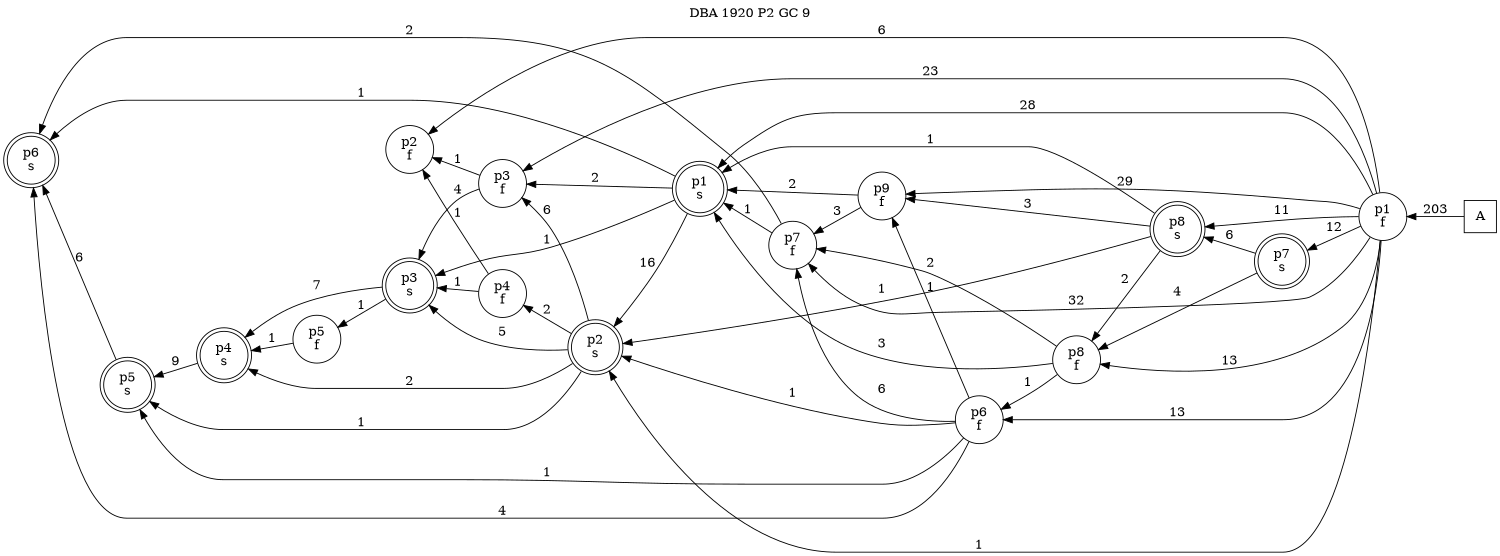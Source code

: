 digraph DBA_1920_P2_GC_9_LOW {
labelloc="tl"
label= " DBA 1920 P2 GC 9 "
rankdir="RL";
graph [ size=" 10 , 10 !"]

"A" [shape="square" label="A"]
"p1_f" [shape="circle" label="p1
f"]
"p9_f" [shape="circle" label="p9
f"]
"p2_f" [shape="circle" label="p2
f"]
"p3_f" [shape="circle" label="p3
f"]
"p1_s" [shape="doublecircle" label="p1
s"]
"p2_s" [shape="doublecircle" label="p2
s"]
"p3_s" [shape="doublecircle" label="p3
s"]
"p4_s" [shape="doublecircle" label="p4
s"]
"p5_s" [shape="doublecircle" label="p5
s"]
"p7_s" [shape="doublecircle" label="p7
s"]
"p8_f" [shape="circle" label="p8
f"]
"p6_f" [shape="circle" label="p6
f"]
"p7_f" [shape="circle" label="p7
f"]
"p4_f" [shape="circle" label="p4
f"]
"p5_f" [shape="circle" label="p5
f"]
"p6_s" [shape="doublecircle" label="p6
s"]
"p8_s" [shape="doublecircle" label="p8
s"]
"A" -> "p1_f" [ label=203]
"p1_f" -> "p9_f" [ label=29]
"p1_f" -> "p2_f" [ label=6]
"p1_f" -> "p3_f" [ label=23]
"p1_f" -> "p1_s" [ label=28]
"p1_f" -> "p2_s" [ label=1]
"p1_f" -> "p7_s" [ label=12]
"p1_f" -> "p8_f" [ label=13]
"p1_f" -> "p6_f" [ label=13]
"p1_f" -> "p7_f" [ label=32]
"p1_f" -> "p8_s" [ label=11]
"p9_f" -> "p1_s" [ label=2]
"p9_f" -> "p7_f" [ label=3]
"p3_f" -> "p2_f" [ label=1]
"p3_f" -> "p3_s" [ label=4]
"p1_s" -> "p3_f" [ label=2]
"p1_s" -> "p2_s" [ label=16]
"p1_s" -> "p3_s" [ label=1]
"p1_s" -> "p6_s" [ label=1]
"p2_s" -> "p3_f" [ label=6]
"p2_s" -> "p3_s" [ label=5]
"p2_s" -> "p4_s" [ label=2]
"p2_s" -> "p5_s" [ label=1]
"p2_s" -> "p4_f" [ label=2]
"p3_s" -> "p4_s" [ label=7]
"p3_s" -> "p5_f" [ label=1]
"p4_s" -> "p5_s" [ label=9]
"p5_s" -> "p6_s" [ label=6]
"p7_s" -> "p8_f" [ label=4]
"p7_s" -> "p8_s" [ label=6]
"p8_f" -> "p1_s" [ label=3]
"p8_f" -> "p6_f" [ label=1]
"p8_f" -> "p7_f" [ label=2]
"p6_f" -> "p9_f" [ label=1]
"p6_f" -> "p2_s" [ label=1]
"p6_f" -> "p5_s" [ label=1]
"p6_f" -> "p7_f" [ label=6]
"p6_f" -> "p6_s" [ label=4]
"p7_f" -> "p1_s" [ label=1]
"p7_f" -> "p6_s" [ label=2]
"p4_f" -> "p2_f" [ label=1]
"p4_f" -> "p3_s" [ label=1]
"p5_f" -> "p4_s" [ label=1]
"p8_s" -> "p9_f" [ label=3]
"p8_s" -> "p1_s" [ label=1]
"p8_s" -> "p2_s" [ label=1]
"p8_s" -> "p8_f" [ label=2]
}
